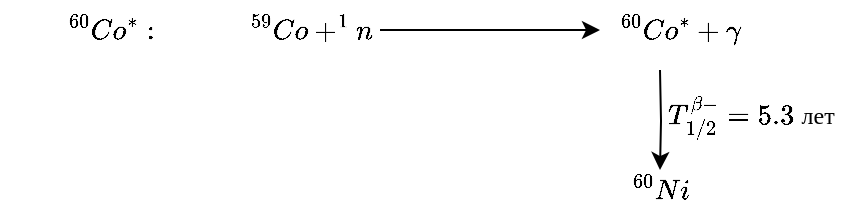 <mxfile version="11.3.0" type="device" pages="1"><diagram id="DgSbllix0bzY_5zFyUBR" name="Page-1"><mxGraphModel dx="632" dy="324" grid="1" gridSize="10" guides="1" tooltips="1" connect="1" arrows="1" fold="1" page="1" pageScale="1" pageWidth="850" pageHeight="1100" math="1" shadow="0"><root><mxCell id="0"/><mxCell id="1" parent="0"/><mxCell id="INrndo37sJ00XWvFEUkO-1" value="$$^{60}Co^{*}:$$" style="text;html=1;resizable=0;autosize=1;align=center;verticalAlign=middle;points=[];fillColor=none;strokeColor=none;rounded=0;" parent="1" vertex="1"><mxGeometry x="120" y="90" width="110" height="20" as="geometry"/></mxCell><mxCell id="INrndo37sJ00XWvFEUkO-4" value="" style="edgeStyle=orthogonalEdgeStyle;rounded=0;orthogonalLoop=1;jettySize=auto;html=1;" parent="1" source="INrndo37sJ00XWvFEUkO-2" target="INrndo37sJ00XWvFEUkO-3" edge="1"><mxGeometry relative="1" as="geometry"/></mxCell><mxCell id="INrndo37sJ00XWvFEUkO-2" value="$$^{59}Co &lt;br&gt;+ ^{1}n$$" style="text;html=1;resizable=0;autosize=1;align=center;verticalAlign=middle;points=[];fillColor=none;strokeColor=none;rounded=0;" parent="1" vertex="1"><mxGeometry x="240" y="85" width="70" height="30" as="geometry"/></mxCell><mxCell id="INrndo37sJ00XWvFEUkO-6" value="" style="edgeStyle=orthogonalEdgeStyle;rounded=0;orthogonalLoop=1;jettySize=auto;html=1;" parent="1" target="INrndo37sJ00XWvFEUkO-5" edge="1"><mxGeometry relative="1" as="geometry"><mxPoint x="450" y="120" as="sourcePoint"/></mxGeometry></mxCell><mxCell id="INrndo37sJ00XWvFEUkO-3" value="$$^{60}Co^*&amp;nbsp;&lt;br&gt;+ \gamma$$" style="text;html=1;resizable=0;autosize=1;align=center;verticalAlign=middle;points=[];fillColor=none;strokeColor=none;rounded=0;" parent="1" vertex="1"><mxGeometry x="420" y="85" width="80" height="30" as="geometry"/></mxCell><mxCell id="INrndo37sJ00XWvFEUkO-5" value="$$^{60}Ni$$" style="text;html=1;resizable=0;autosize=1;align=center;verticalAlign=middle;points=[];fillColor=none;strokeColor=none;rounded=0;" parent="1" vertex="1"><mxGeometry x="410" y="170" width="80" height="20" as="geometry"/></mxCell><mxCell id="INrndo37sJ00XWvFEUkO-7" value="$$T_{1/2}^{\beta-}&lt;br&gt;=5.3 \text{ лет}$$" style="text;html=1;resizable=0;autosize=1;align=center;verticalAlign=middle;points=[];fillColor=none;strokeColor=none;rounded=0;" parent="1" vertex="1"><mxGeometry x="440" y="127.5" width="110" height="30" as="geometry"/></mxCell></root></mxGraphModel></diagram></mxfile>